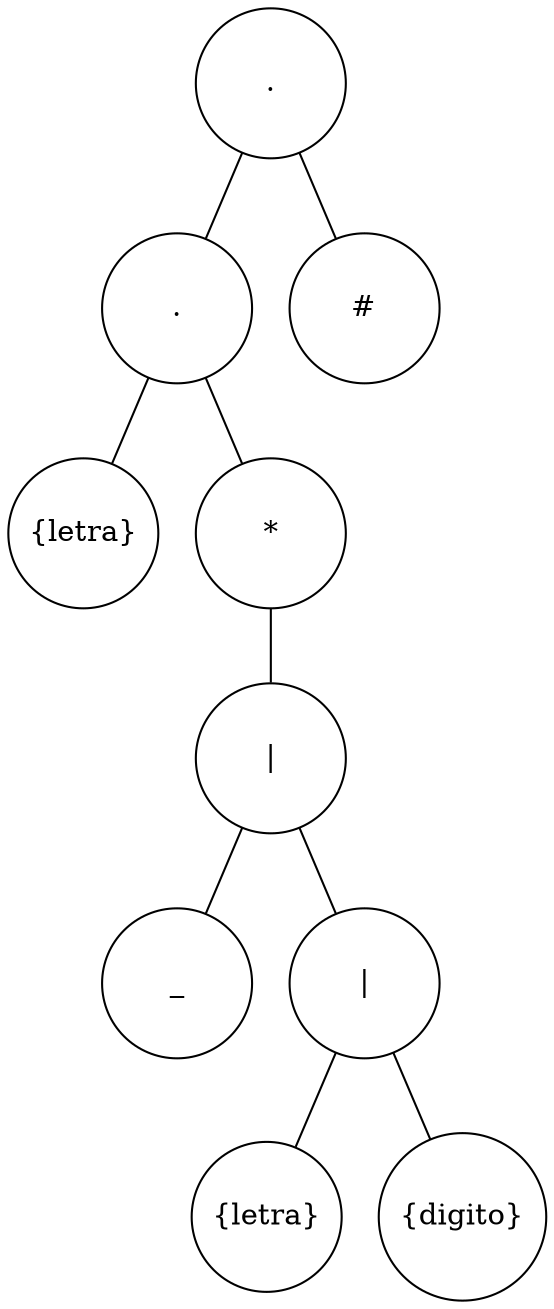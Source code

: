 graph G {null_9 [label=".", shape="circle", width=1, height=1];
null_7 [label=".", shape="circle", width=1, height=1];
null_0 [label="{letra}", shape="circle", width=1, height=1];
null_6 [label="*", shape="circle", width=1, height=1];
null_5 [label="|", shape="circle", width=1, height=1];
null_1 [label="_", shape="circle", width=1, height=1];
null_4 [label="|", shape="circle", width=1, height=1];
null_2 [label="{letra}", shape="circle", width=1, height=1];
null_3 [label="{digito}", shape="circle", width=1, height=1];
null_8 [label="#", shape="circle", width=1, height=1];
null_9 -- null_7;
null_7 -- null_0;
null_7 -- null_6;
null_6 -- null_5;
null_5 -- null_1;
null_5 -- null_4;
null_4 -- null_2;
null_4 -- null_3;
null_9 -- null_8;
}